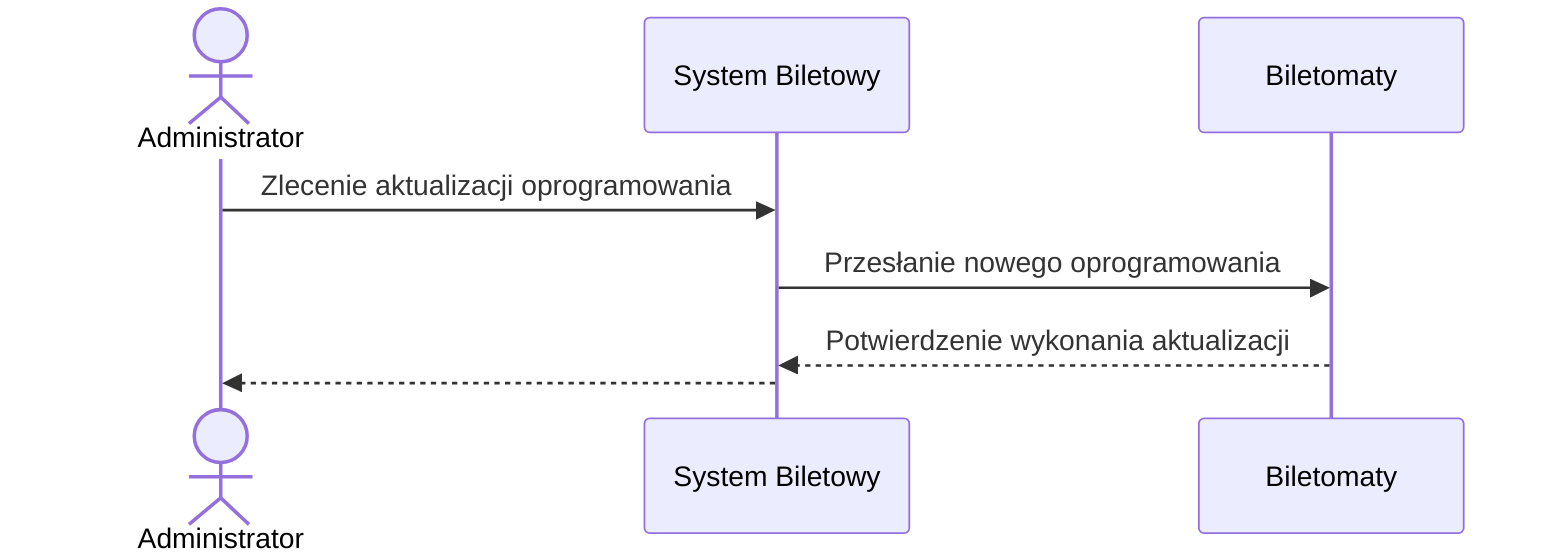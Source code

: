 sequenceDiagram
    %% Diagram: F1 - Zdalna aktualizacja oprogramowania biletomatów
    actor Administrator as Administrator
    participant SystemBiletowy as System Biletowy
    participant Biletomaty as Biletomaty
    Administrator->>SystemBiletowy: Zlecenie aktualizacji oprogramowania
    SystemBiletowy->>Biletomaty: Przesłanie nowego oprogramowania
    Biletomaty-->>SystemBiletowy: Potwierdzenie wykonania aktualizacji
    SystemBiletowy-->>Administrator: